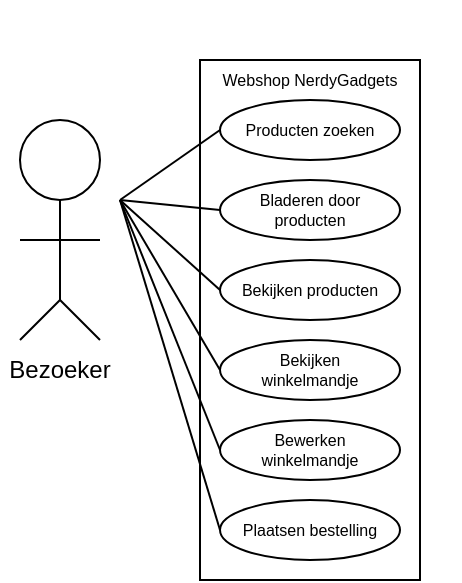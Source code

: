 <mxfile version="22.1.3" type="github">
  <diagram name="Pagina-1" id="PaYXS4ldTpePjklcSmy4">
    <mxGraphModel dx="905" dy="410" grid="1" gridSize="10" guides="1" tooltips="1" connect="1" arrows="1" fold="1" page="1" pageScale="1" pageWidth="827" pageHeight="1169" math="0" shadow="0">
      <root>
        <mxCell id="0" />
        <mxCell id="1" parent="0" />
        <mxCell id="5T3qXllgy87Zn4Q4jWy5-8" value="" style="rounded=0;whiteSpace=wrap;html=1;" parent="1" vertex="1">
          <mxGeometry x="130" y="130" width="110" height="260" as="geometry" />
        </mxCell>
        <mxCell id="5Dw_6mSEqZv97K4sGEO4-3" value="" style="ellipse;whiteSpace=wrap;html=1;" vertex="1" parent="1">
          <mxGeometry x="140" y="350" width="90" height="30" as="geometry" />
        </mxCell>
        <mxCell id="S9pwn4ESXyOmxC7xWbH2-3" value="" style="ellipse;whiteSpace=wrap;html=1;" parent="1" vertex="1">
          <mxGeometry x="140" y="230" width="90" height="30" as="geometry" />
        </mxCell>
        <mxCell id="5T3qXllgy87Zn4Q4jWy5-1" value="" style="ellipse;whiteSpace=wrap;html=1;aspect=fixed;" parent="1" vertex="1">
          <mxGeometry x="40" y="160" width="40" height="40" as="geometry" />
        </mxCell>
        <mxCell id="5T3qXllgy87Zn4Q4jWy5-2" value="" style="endArrow=none;html=1;rounded=0;entryX=0.5;entryY=1;entryDx=0;entryDy=0;" parent="1" target="5T3qXllgy87Zn4Q4jWy5-1" edge="1">
          <mxGeometry width="50" height="50" relative="1" as="geometry">
            <mxPoint x="60" y="250" as="sourcePoint" />
            <mxPoint x="100" y="240" as="targetPoint" />
          </mxGeometry>
        </mxCell>
        <mxCell id="5T3qXllgy87Zn4Q4jWy5-3" value="" style="endArrow=none;html=1;rounded=0;" parent="1" edge="1">
          <mxGeometry width="50" height="50" relative="1" as="geometry">
            <mxPoint x="40" y="220" as="sourcePoint" />
            <mxPoint x="80" y="220" as="targetPoint" />
            <Array as="points">
              <mxPoint x="60" y="220" />
            </Array>
          </mxGeometry>
        </mxCell>
        <mxCell id="5T3qXllgy87Zn4Q4jWy5-4" value="" style="endArrow=none;html=1;rounded=0;" parent="1" edge="1">
          <mxGeometry width="50" height="50" relative="1" as="geometry">
            <mxPoint x="40" y="270" as="sourcePoint" />
            <mxPoint x="80" y="270" as="targetPoint" />
            <Array as="points">
              <mxPoint x="60" y="250" />
            </Array>
          </mxGeometry>
        </mxCell>
        <mxCell id="5T3qXllgy87Zn4Q4jWy5-9" value="" style="ellipse;whiteSpace=wrap;html=1;" parent="1" vertex="1">
          <mxGeometry x="140" y="190" width="90" height="30" as="geometry" />
        </mxCell>
        <mxCell id="5T3qXllgy87Zn4Q4jWy5-10" value="" style="endArrow=none;html=1;rounded=0;entryX=0;entryY=0.5;entryDx=0;entryDy=0;" parent="1" target="5T3qXllgy87Zn4Q4jWy5-9" edge="1">
          <mxGeometry width="50" height="50" relative="1" as="geometry">
            <mxPoint x="90" y="200" as="sourcePoint" />
            <mxPoint x="140" y="210" as="targetPoint" />
          </mxGeometry>
        </mxCell>
        <mxCell id="5T3qXllgy87Zn4Q4jWy5-12" value="Webshop NerdyGadgets" style="text;html=1;strokeColor=none;fillColor=none;align=center;verticalAlign=middle;whiteSpace=wrap;rounded=0;fontSize=8;" parent="1" vertex="1">
          <mxGeometry x="110" y="100" width="150" height="80" as="geometry" />
        </mxCell>
        <mxCell id="5T3qXllgy87Zn4Q4jWy5-13" value="Bekijken producten" style="text;html=1;strokeColor=none;fillColor=none;align=center;verticalAlign=middle;whiteSpace=wrap;rounded=0;fontSize=8;" parent="1" vertex="1">
          <mxGeometry x="145" y="230" width="80" height="30" as="geometry" />
        </mxCell>
        <mxCell id="S9pwn4ESXyOmxC7xWbH2-4" value="Bladeren door producten" style="text;html=1;strokeColor=none;fillColor=none;align=center;verticalAlign=middle;whiteSpace=wrap;rounded=0;fontSize=8;" parent="1" vertex="1">
          <mxGeometry x="145" y="190" width="80" height="30" as="geometry" />
        </mxCell>
        <mxCell id="S9pwn4ESXyOmxC7xWbH2-5" value="Bezoeker" style="text;html=1;strokeColor=none;fillColor=none;align=center;verticalAlign=middle;whiteSpace=wrap;rounded=0;" parent="1" vertex="1">
          <mxGeometry x="30" y="270" width="60" height="30" as="geometry" />
        </mxCell>
        <mxCell id="S9pwn4ESXyOmxC7xWbH2-6" value="" style="endArrow=none;html=1;rounded=0;entryX=0;entryY=0.5;entryDx=0;entryDy=0;" parent="1" target="S9pwn4ESXyOmxC7xWbH2-3" edge="1">
          <mxGeometry width="50" height="50" relative="1" as="geometry">
            <mxPoint x="90" y="200" as="sourcePoint" />
            <mxPoint x="140" y="250" as="targetPoint" />
          </mxGeometry>
        </mxCell>
        <mxCell id="iaaNNm-uUOiq8UuMti3a-2" value="" style="ellipse;whiteSpace=wrap;html=1;" parent="1" vertex="1">
          <mxGeometry x="140" y="150" width="90" height="30" as="geometry" />
        </mxCell>
        <mxCell id="iaaNNm-uUOiq8UuMti3a-3" value="Producten zoeken" style="text;html=1;strokeColor=none;fillColor=none;align=center;verticalAlign=middle;whiteSpace=wrap;rounded=0;fontSize=8;" parent="1" vertex="1">
          <mxGeometry x="145" y="150" width="80" height="30" as="geometry" />
        </mxCell>
        <mxCell id="iaaNNm-uUOiq8UuMti3a-4" value="" style="endArrow=none;html=1;rounded=0;entryX=0;entryY=0.5;entryDx=0;entryDy=0;" parent="1" target="iaaNNm-uUOiq8UuMti3a-2" edge="1">
          <mxGeometry width="50" height="50" relative="1" as="geometry">
            <mxPoint x="90" y="200" as="sourcePoint" />
            <mxPoint x="140" y="205" as="targetPoint" />
          </mxGeometry>
        </mxCell>
        <mxCell id="G08qufEcpgoM_vYvbx7a-2" value="" style="endArrow=none;html=1;rounded=0;exitX=0;exitY=0.5;exitDx=0;exitDy=0;" parent="1" source="G08qufEcpgoM_vYvbx7a-3" edge="1">
          <mxGeometry width="50" height="50" relative="1" as="geometry">
            <mxPoint x="110" y="300" as="sourcePoint" />
            <mxPoint x="90" y="200" as="targetPoint" />
          </mxGeometry>
        </mxCell>
        <mxCell id="G08qufEcpgoM_vYvbx7a-3" value="" style="ellipse;whiteSpace=wrap;html=1;" parent="1" vertex="1">
          <mxGeometry x="140" y="270" width="90" height="30" as="geometry" />
        </mxCell>
        <mxCell id="G08qufEcpgoM_vYvbx7a-4" value="" style="ellipse;whiteSpace=wrap;html=1;" parent="1" vertex="1">
          <mxGeometry x="140" y="310" width="90" height="30" as="geometry" />
        </mxCell>
        <mxCell id="G08qufEcpgoM_vYvbx7a-6" value="" style="endArrow=none;html=1;rounded=0;exitX=0;exitY=0.5;exitDx=0;exitDy=0;" parent="1" source="G08qufEcpgoM_vYvbx7a-4" edge="1">
          <mxGeometry width="50" height="50" relative="1" as="geometry">
            <mxPoint x="140" y="285" as="sourcePoint" />
            <mxPoint x="90" y="200" as="targetPoint" />
          </mxGeometry>
        </mxCell>
        <mxCell id="G08qufEcpgoM_vYvbx7a-10" value="Bekijken winkelmandje" style="text;html=1;strokeColor=none;fillColor=none;align=center;verticalAlign=middle;whiteSpace=wrap;rounded=0;fontSize=8;" parent="1" vertex="1">
          <mxGeometry x="145" y="270" width="80" height="30" as="geometry" />
        </mxCell>
        <mxCell id="G08qufEcpgoM_vYvbx7a-11" value="Bewerken winkelmandje" style="text;html=1;strokeColor=none;fillColor=none;align=center;verticalAlign=middle;whiteSpace=wrap;rounded=0;fontSize=8;" parent="1" vertex="1">
          <mxGeometry x="145" y="310" width="80" height="30" as="geometry" />
        </mxCell>
        <mxCell id="5Dw_6mSEqZv97K4sGEO4-2" value="Plaatsen bestelling" style="text;html=1;strokeColor=none;fillColor=none;align=center;verticalAlign=middle;whiteSpace=wrap;rounded=0;fontSize=8;" vertex="1" parent="1">
          <mxGeometry x="145" y="350" width="80" height="30" as="geometry" />
        </mxCell>
        <mxCell id="5Dw_6mSEqZv97K4sGEO4-4" value="" style="endArrow=none;html=1;rounded=0;exitX=0;exitY=0.5;exitDx=0;exitDy=0;" edge="1" parent="1" source="5Dw_6mSEqZv97K4sGEO4-3">
          <mxGeometry width="50" height="50" relative="1" as="geometry">
            <mxPoint x="140" y="325" as="sourcePoint" />
            <mxPoint x="90" y="200" as="targetPoint" />
          </mxGeometry>
        </mxCell>
      </root>
    </mxGraphModel>
  </diagram>
</mxfile>
